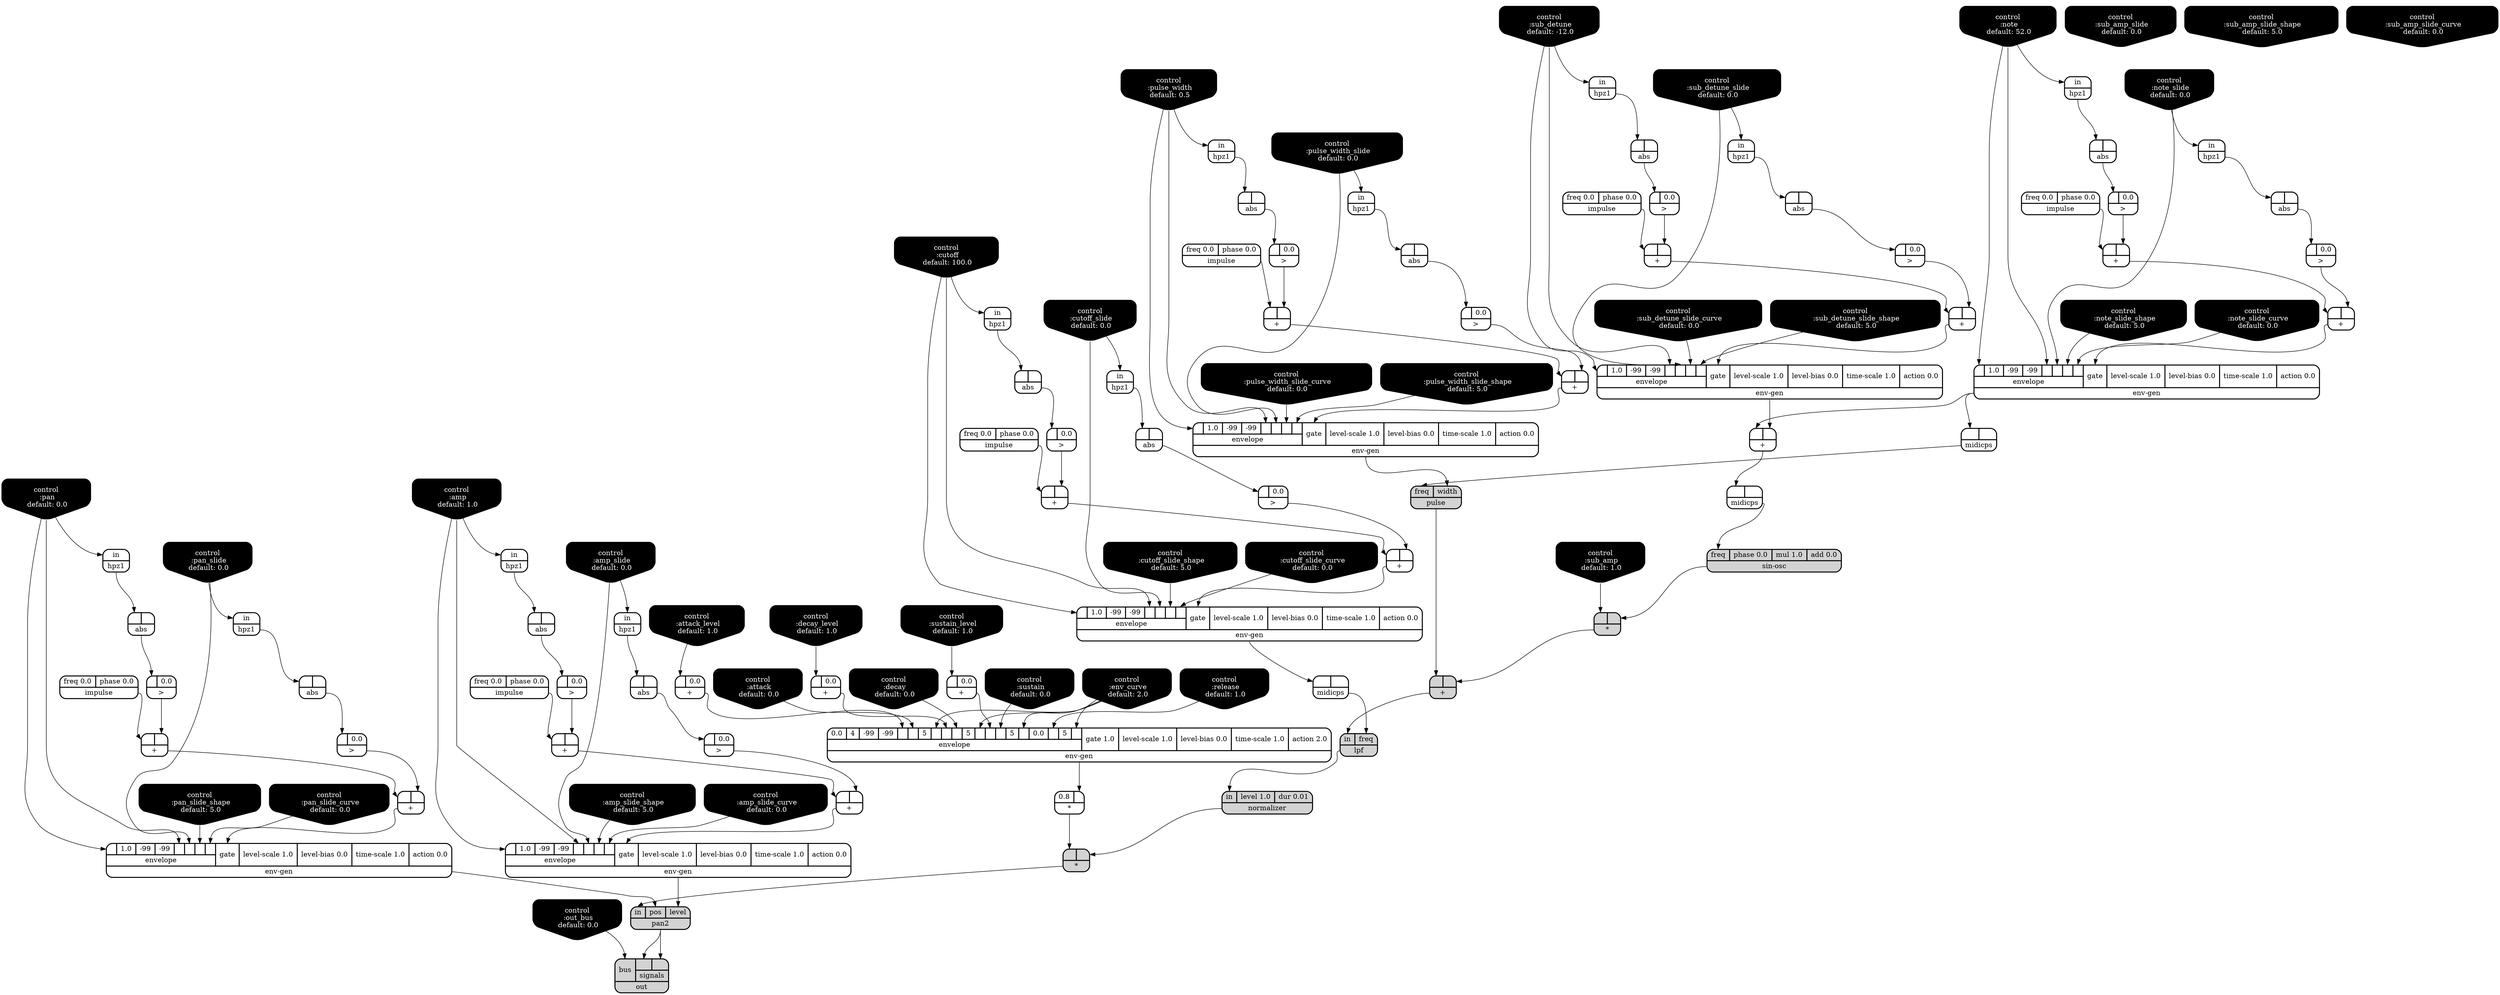 digraph synthdef {
74 [label = "{{ <a> |<b> } |<__UG_NAME__>* }" style="filled, bold, rounded"  shape=record rankdir=LR];
90 [label = "{{ <a> 0.8|<b> } |<__UG_NAME__>* }" style="bold, rounded" shape=record rankdir=LR];
92 [label = "{{ <a> |<b> } |<__UG_NAME__>* }" style="filled, bold, rounded"  shape=record rankdir=LR];
47 [label = "{{ <a> |<b> } |<__UG_NAME__>+ }" style="bold, rounded" shape=record rankdir=LR];
49 [label = "{{ <a> |<b> } |<__UG_NAME__>+ }" style="bold, rounded" shape=record rankdir=LR];
56 [label = "{{ <a> |<b> } |<__UG_NAME__>+ }" style="bold, rounded" shape=record rankdir=LR];
60 [label = "{{ <a> |<b> } |<__UG_NAME__>+ }" style="bold, rounded" shape=record rankdir=LR];
67 [label = "{{ <a> |<b> } |<__UG_NAME__>+ }" style="bold, rounded" shape=record rankdir=LR];
69 [label = "{{ <a> |<b> } |<__UG_NAME__>+ }" style="bold, rounded" shape=record rankdir=LR];
71 [label = "{{ <a> |<b> } |<__UG_NAME__>+ }" style="bold, rounded" shape=record rankdir=LR];
75 [label = "{{ <a> |<b> } |<__UG_NAME__>+ }" style="filled, bold, rounded"  shape=record rankdir=LR];
78 [label = "{{ <a> |<b> } |<__UG_NAME__>+ }" style="bold, rounded" shape=record rankdir=LR];
82 [label = "{{ <a> |<b> } |<__UG_NAME__>+ }" style="bold, rounded" shape=record rankdir=LR];
86 [label = "{{ <a> |<b> 0.0} |<__UG_NAME__>+ }" style="bold, rounded" shape=record rankdir=LR];
87 [label = "{{ <a> |<b> 0.0} |<__UG_NAME__>+ }" style="bold, rounded" shape=record rankdir=LR];
88 [label = "{{ <a> |<b> 0.0} |<__UG_NAME__>+ }" style="bold, rounded" shape=record rankdir=LR];
97 [label = "{{ <a> |<b> } |<__UG_NAME__>+ }" style="bold, rounded" shape=record rankdir=LR];
101 [label = "{{ <a> |<b> } |<__UG_NAME__>+ }" style="bold, rounded" shape=record rankdir=LR];
107 [label = "{{ <a> |<b> } |<__UG_NAME__>+ }" style="bold, rounded" shape=record rankdir=LR];
111 [label = "{{ <a> |<b> } |<__UG_NAME__>+ }" style="bold, rounded" shape=record rankdir=LR];
46 [label = "{{ <a> |<b> 0.0} |<__UG_NAME__>\> }" style="bold, rounded" shape=record rankdir=LR];
48 [label = "{{ <a> |<b> 0.0} |<__UG_NAME__>\> }" style="bold, rounded" shape=record rankdir=LR];
55 [label = "{{ <a> |<b> 0.0} |<__UG_NAME__>\> }" style="bold, rounded" shape=record rankdir=LR];
59 [label = "{{ <a> |<b> 0.0} |<__UG_NAME__>\> }" style="bold, rounded" shape=record rankdir=LR];
66 [label = "{{ <a> |<b> 0.0} |<__UG_NAME__>\> }" style="bold, rounded" shape=record rankdir=LR];
68 [label = "{{ <a> |<b> 0.0} |<__UG_NAME__>\> }" style="bold, rounded" shape=record rankdir=LR];
77 [label = "{{ <a> |<b> 0.0} |<__UG_NAME__>\> }" style="bold, rounded" shape=record rankdir=LR];
81 [label = "{{ <a> |<b> 0.0} |<__UG_NAME__>\> }" style="bold, rounded" shape=record rankdir=LR];
96 [label = "{{ <a> |<b> 0.0} |<__UG_NAME__>\> }" style="bold, rounded" shape=record rankdir=LR];
100 [label = "{{ <a> |<b> 0.0} |<__UG_NAME__>\> }" style="bold, rounded" shape=record rankdir=LR];
106 [label = "{{ <a> |<b> 0.0} |<__UG_NAME__>\> }" style="bold, rounded" shape=record rankdir=LR];
110 [label = "{{ <a> |<b> 0.0} |<__UG_NAME__>\> }" style="bold, rounded" shape=record rankdir=LR];
38 [label = "{{ <a> |<b> } |<__UG_NAME__>abs }" style="bold, rounded" shape=record rankdir=LR];
40 [label = "{{ <a> |<b> } |<__UG_NAME__>abs }" style="bold, rounded" shape=record rankdir=LR];
42 [label = "{{ <a> |<b> } |<__UG_NAME__>abs }" style="bold, rounded" shape=record rankdir=LR];
45 [label = "{{ <a> |<b> } |<__UG_NAME__>abs }" style="bold, rounded" shape=record rankdir=LR];
54 [label = "{{ <a> |<b> } |<__UG_NAME__>abs }" style="bold, rounded" shape=record rankdir=LR];
58 [label = "{{ <a> |<b> } |<__UG_NAME__>abs }" style="bold, rounded" shape=record rankdir=LR];
65 [label = "{{ <a> |<b> } |<__UG_NAME__>abs }" style="bold, rounded" shape=record rankdir=LR];
80 [label = "{{ <a> |<b> } |<__UG_NAME__>abs }" style="bold, rounded" shape=record rankdir=LR];
95 [label = "{{ <a> |<b> } |<__UG_NAME__>abs }" style="bold, rounded" shape=record rankdir=LR];
99 [label = "{{ <a> |<b> } |<__UG_NAME__>abs }" style="bold, rounded" shape=record rankdir=LR];
105 [label = "{{ <a> |<b> } |<__UG_NAME__>abs }" style="bold, rounded" shape=record rankdir=LR];
109 [label = "{{ <a> |<b> } |<__UG_NAME__>abs }" style="bold, rounded" shape=record rankdir=LR];
0 [label = "control
 :note
 default: 52.0" shape=invhouse style="rounded, filled, bold" fillcolor=black fontcolor=white ]; 
1 [label = "control
 :note_slide
 default: 0.0" shape=invhouse style="rounded, filled, bold" fillcolor=black fontcolor=white ]; 
2 [label = "control
 :note_slide_shape
 default: 5.0" shape=invhouse style="rounded, filled, bold" fillcolor=black fontcolor=white ]; 
3 [label = "control
 :note_slide_curve
 default: 0.0" shape=invhouse style="rounded, filled, bold" fillcolor=black fontcolor=white ]; 
4 [label = "control
 :amp
 default: 1.0" shape=invhouse style="rounded, filled, bold" fillcolor=black fontcolor=white ]; 
5 [label = "control
 :amp_slide
 default: 0.0" shape=invhouse style="rounded, filled, bold" fillcolor=black fontcolor=white ]; 
6 [label = "control
 :amp_slide_shape
 default: 5.0" shape=invhouse style="rounded, filled, bold" fillcolor=black fontcolor=white ]; 
7 [label = "control
 :amp_slide_curve
 default: 0.0" shape=invhouse style="rounded, filled, bold" fillcolor=black fontcolor=white ]; 
8 [label = "control
 :pan
 default: 0.0" shape=invhouse style="rounded, filled, bold" fillcolor=black fontcolor=white ]; 
9 [label = "control
 :pan_slide
 default: 0.0" shape=invhouse style="rounded, filled, bold" fillcolor=black fontcolor=white ]; 
10 [label = "control
 :pan_slide_shape
 default: 5.0" shape=invhouse style="rounded, filled, bold" fillcolor=black fontcolor=white ]; 
11 [label = "control
 :pan_slide_curve
 default: 0.0" shape=invhouse style="rounded, filled, bold" fillcolor=black fontcolor=white ]; 
12 [label = "control
 :attack
 default: 0.0" shape=invhouse style="rounded, filled, bold" fillcolor=black fontcolor=white ]; 
13 [label = "control
 :decay
 default: 0.0" shape=invhouse style="rounded, filled, bold" fillcolor=black fontcolor=white ]; 
14 [label = "control
 :sustain
 default: 0.0" shape=invhouse style="rounded, filled, bold" fillcolor=black fontcolor=white ]; 
15 [label = "control
 :release
 default: 1.0" shape=invhouse style="rounded, filled, bold" fillcolor=black fontcolor=white ]; 
16 [label = "control
 :attack_level
 default: 1.0" shape=invhouse style="rounded, filled, bold" fillcolor=black fontcolor=white ]; 
17 [label = "control
 :decay_level
 default: 1.0" shape=invhouse style="rounded, filled, bold" fillcolor=black fontcolor=white ]; 
18 [label = "control
 :sustain_level
 default: 1.0" shape=invhouse style="rounded, filled, bold" fillcolor=black fontcolor=white ]; 
19 [label = "control
 :env_curve
 default: 2.0" shape=invhouse style="rounded, filled, bold" fillcolor=black fontcolor=white ]; 
20 [label = "control
 :cutoff
 default: 100.0" shape=invhouse style="rounded, filled, bold" fillcolor=black fontcolor=white ]; 
21 [label = "control
 :cutoff_slide
 default: 0.0" shape=invhouse style="rounded, filled, bold" fillcolor=black fontcolor=white ]; 
22 [label = "control
 :cutoff_slide_shape
 default: 5.0" shape=invhouse style="rounded, filled, bold" fillcolor=black fontcolor=white ]; 
23 [label = "control
 :cutoff_slide_curve
 default: 0.0" shape=invhouse style="rounded, filled, bold" fillcolor=black fontcolor=white ]; 
24 [label = "control
 :pulse_width
 default: 0.5" shape=invhouse style="rounded, filled, bold" fillcolor=black fontcolor=white ]; 
25 [label = "control
 :pulse_width_slide
 default: 0.0" shape=invhouse style="rounded, filled, bold" fillcolor=black fontcolor=white ]; 
26 [label = "control
 :pulse_width_slide_shape
 default: 5.0" shape=invhouse style="rounded, filled, bold" fillcolor=black fontcolor=white ]; 
27 [label = "control
 :pulse_width_slide_curve
 default: 0.0" shape=invhouse style="rounded, filled, bold" fillcolor=black fontcolor=white ]; 
28 [label = "control
 :sub_amp
 default: 1.0" shape=invhouse style="rounded, filled, bold" fillcolor=black fontcolor=white ]; 
29 [label = "control
 :sub_amp_slide
 default: 0.0" shape=invhouse style="rounded, filled, bold" fillcolor=black fontcolor=white ]; 
30 [label = "control
 :sub_amp_slide_shape
 default: 5.0" shape=invhouse style="rounded, filled, bold" fillcolor=black fontcolor=white ]; 
31 [label = "control
 :sub_amp_slide_curve
 default: 0.0" shape=invhouse style="rounded, filled, bold" fillcolor=black fontcolor=white ]; 
32 [label = "control
 :sub_detune
 default: -12.0" shape=invhouse style="rounded, filled, bold" fillcolor=black fontcolor=white ]; 
33 [label = "control
 :sub_detune_slide
 default: 0.0" shape=invhouse style="rounded, filled, bold" fillcolor=black fontcolor=white ]; 
34 [label = "control
 :sub_detune_slide_shape
 default: 5.0" shape=invhouse style="rounded, filled, bold" fillcolor=black fontcolor=white ]; 
35 [label = "control
 :sub_detune_slide_curve
 default: 0.0" shape=invhouse style="rounded, filled, bold" fillcolor=black fontcolor=white ]; 
36 [label = "control
 :out_bus
 default: 0.0" shape=invhouse style="rounded, filled, bold" fillcolor=black fontcolor=white ]; 
50 [label = "{{ {{<envelope___control___0>|1.0|-99|-99|<envelope___control___4>|<envelope___control___5>|<envelope___control___6>|<envelope___control___7>}|envelope}|<gate> gate|<level____scale> level-scale 1.0|<level____bias> level-bias 0.0|<time____scale> time-scale 1.0|<action> action 0.0} |<__UG_NAME__>env-gen }" style="bold, rounded" shape=record rankdir=LR];
61 [label = "{{ {{<envelope___control___0>|1.0|-99|-99|<envelope___control___4>|<envelope___control___5>|<envelope___control___6>|<envelope___control___7>}|envelope}|<gate> gate|<level____scale> level-scale 1.0|<level____bias> level-bias 0.0|<time____scale> time-scale 1.0|<action> action 0.0} |<__UG_NAME__>env-gen }" style="bold, rounded" shape=record rankdir=LR];
70 [label = "{{ {{<envelope___control___0>|1.0|-99|-99|<envelope___control___4>|<envelope___control___5>|<envelope___control___6>|<envelope___control___7>}|envelope}|<gate> gate|<level____scale> level-scale 1.0|<level____bias> level-bias 0.0|<time____scale> time-scale 1.0|<action> action 0.0} |<__UG_NAME__>env-gen }" style="bold, rounded" shape=record rankdir=LR];
83 [label = "{{ {{<envelope___control___0>|1.0|-99|-99|<envelope___control___4>|<envelope___control___5>|<envelope___control___6>|<envelope___control___7>}|envelope}|<gate> gate|<level____scale> level-scale 1.0|<level____bias> level-bias 0.0|<time____scale> time-scale 1.0|<action> action 0.0} |<__UG_NAME__>env-gen }" style="bold, rounded" shape=record rankdir=LR];
89 [label = "{{ {{0.0|4|-99|-99|<envelope___binary____op____u____gen___4>|<envelope___control___5>|5|<envelope___control___7>|<envelope___binary____op____u____gen___8>|<envelope___control___9>|5|<envelope___control___11>|<envelope___binary____op____u____gen___12>|<envelope___control___13>|5|<envelope___control___15>|0.0|<envelope___control___17>|5|<envelope___control___19>}|envelope}|<gate> gate 1.0|<level____scale> level-scale 1.0|<level____bias> level-bias 0.0|<time____scale> time-scale 1.0|<action> action 2.0} |<__UG_NAME__>env-gen }" style="bold, rounded" shape=record rankdir=LR];
102 [label = "{{ {{<envelope___control___0>|1.0|-99|-99|<envelope___control___4>|<envelope___control___5>|<envelope___control___6>|<envelope___control___7>}|envelope}|<gate> gate|<level____scale> level-scale 1.0|<level____bias> level-bias 0.0|<time____scale> time-scale 1.0|<action> action 0.0} |<__UG_NAME__>env-gen }" style="bold, rounded" shape=record rankdir=LR];
112 [label = "{{ {{<envelope___control___0>|1.0|-99|-99|<envelope___control___4>|<envelope___control___5>|<envelope___control___6>|<envelope___control___7>}|envelope}|<gate> gate|<level____scale> level-scale 1.0|<level____bias> level-bias 0.0|<time____scale> time-scale 1.0|<action> action 0.0} |<__UG_NAME__>env-gen }" style="bold, rounded" shape=record rankdir=LR];
37 [label = "{{ <in> in} |<__UG_NAME__>hpz1 }" style="bold, rounded" shape=record rankdir=LR];
39 [label = "{{ <in> in} |<__UG_NAME__>hpz1 }" style="bold, rounded" shape=record rankdir=LR];
41 [label = "{{ <in> in} |<__UG_NAME__>hpz1 }" style="bold, rounded" shape=record rankdir=LR];
44 [label = "{{ <in> in} |<__UG_NAME__>hpz1 }" style="bold, rounded" shape=record rankdir=LR];
53 [label = "{{ <in> in} |<__UG_NAME__>hpz1 }" style="bold, rounded" shape=record rankdir=LR];
57 [label = "{{ <in> in} |<__UG_NAME__>hpz1 }" style="bold, rounded" shape=record rankdir=LR];
64 [label = "{{ <in> in} |<__UG_NAME__>hpz1 }" style="bold, rounded" shape=record rankdir=LR];
79 [label = "{{ <in> in} |<__UG_NAME__>hpz1 }" style="bold, rounded" shape=record rankdir=LR];
94 [label = "{{ <in> in} |<__UG_NAME__>hpz1 }" style="bold, rounded" shape=record rankdir=LR];
98 [label = "{{ <in> in} |<__UG_NAME__>hpz1 }" style="bold, rounded" shape=record rankdir=LR];
104 [label = "{{ <in> in} |<__UG_NAME__>hpz1 }" style="bold, rounded" shape=record rankdir=LR];
108 [label = "{{ <in> in} |<__UG_NAME__>hpz1 }" style="bold, rounded" shape=record rankdir=LR];
43 [label = "{{ <freq> freq 0.0|<phase> phase 0.0} |<__UG_NAME__>impulse }" style="bold, rounded" shape=record rankdir=LR];
52 [label = "{{ <freq> freq 0.0|<phase> phase 0.0} |<__UG_NAME__>impulse }" style="bold, rounded" shape=record rankdir=LR];
63 [label = "{{ <freq> freq 0.0|<phase> phase 0.0} |<__UG_NAME__>impulse }" style="bold, rounded" shape=record rankdir=LR];
76 [label = "{{ <freq> freq 0.0|<phase> phase 0.0} |<__UG_NAME__>impulse }" style="bold, rounded" shape=record rankdir=LR];
93 [label = "{{ <freq> freq 0.0|<phase> phase 0.0} |<__UG_NAME__>impulse }" style="bold, rounded" shape=record rankdir=LR];
103 [label = "{{ <freq> freq 0.0|<phase> phase 0.0} |<__UG_NAME__>impulse }" style="bold, rounded" shape=record rankdir=LR];
85 [label = "{{ <in> in|<freq> freq} |<__UG_NAME__>lpf }" style="filled, bold, rounded"  shape=record rankdir=LR];
51 [label = "{{ <a> |<b> } |<__UG_NAME__>midicps }" style="bold, rounded" shape=record rankdir=LR];
72 [label = "{{ <a> |<b> } |<__UG_NAME__>midicps }" style="bold, rounded" shape=record rankdir=LR];
84 [label = "{{ <a> |<b> } |<__UG_NAME__>midicps }" style="bold, rounded" shape=record rankdir=LR];
91 [label = "{{ <in> in|<level> level 1.0|<dur> dur 0.01} |<__UG_NAME__>normalizer }" style="filled, bold, rounded"  shape=record rankdir=LR];
114 [label = "{{ <bus> bus|{{<signals___pan2___0>|<signals___pan2___1>}|signals}} |<__UG_NAME__>out }" style="filled, bold, rounded"  shape=record rankdir=LR];
113 [label = "{{ <in> in|<pos> pos|<level> level} |<__UG_NAME__>pan2 }" style="filled, bold, rounded"  shape=record rankdir=LR];
62 [label = "{{ <freq> freq|<width> width} |<__UG_NAME__>pulse }" style="filled, bold, rounded"  shape=record rankdir=LR];
73 [label = "{{ <freq> freq|<phase> phase 0.0|<mul> mul 1.0|<add> add 0.0} |<__UG_NAME__>sin-osc }" style="filled, bold, rounded"  shape=record rankdir=LR];

73:__UG_NAME__ -> 74:b ;
28:__UG_NAME__ -> 74:a ;
89:__UG_NAME__ -> 90:b ;
91:__UG_NAME__ -> 92:b ;
90:__UG_NAME__ -> 92:a ;
46:__UG_NAME__ -> 47:b ;
43:__UG_NAME__ -> 47:a ;
48:__UG_NAME__ -> 49:b ;
47:__UG_NAME__ -> 49:a ;
55:__UG_NAME__ -> 56:b ;
52:__UG_NAME__ -> 56:a ;
59:__UG_NAME__ -> 60:b ;
56:__UG_NAME__ -> 60:a ;
66:__UG_NAME__ -> 67:b ;
63:__UG_NAME__ -> 67:a ;
68:__UG_NAME__ -> 69:b ;
67:__UG_NAME__ -> 69:a ;
70:__UG_NAME__ -> 71:b ;
50:__UG_NAME__ -> 71:a ;
74:__UG_NAME__ -> 75:b ;
62:__UG_NAME__ -> 75:a ;
77:__UG_NAME__ -> 78:b ;
76:__UG_NAME__ -> 78:a ;
81:__UG_NAME__ -> 82:b ;
78:__UG_NAME__ -> 82:a ;
16:__UG_NAME__ -> 86:a ;
17:__UG_NAME__ -> 87:a ;
18:__UG_NAME__ -> 88:a ;
96:__UG_NAME__ -> 97:b ;
93:__UG_NAME__ -> 97:a ;
100:__UG_NAME__ -> 101:b ;
97:__UG_NAME__ -> 101:a ;
106:__UG_NAME__ -> 107:b ;
103:__UG_NAME__ -> 107:a ;
110:__UG_NAME__ -> 111:b ;
107:__UG_NAME__ -> 111:a ;
45:__UG_NAME__ -> 46:a ;
42:__UG_NAME__ -> 48:a ;
54:__UG_NAME__ -> 55:a ;
58:__UG_NAME__ -> 59:a ;
65:__UG_NAME__ -> 66:a ;
40:__UG_NAME__ -> 68:a ;
38:__UG_NAME__ -> 77:a ;
80:__UG_NAME__ -> 81:a ;
95:__UG_NAME__ -> 96:a ;
99:__UG_NAME__ -> 100:a ;
105:__UG_NAME__ -> 106:a ;
109:__UG_NAME__ -> 110:a ;
37:__UG_NAME__ -> 38:a ;
39:__UG_NAME__ -> 40:a ;
41:__UG_NAME__ -> 42:a ;
44:__UG_NAME__ -> 45:a ;
53:__UG_NAME__ -> 54:a ;
57:__UG_NAME__ -> 58:a ;
64:__UG_NAME__ -> 65:a ;
79:__UG_NAME__ -> 80:a ;
94:__UG_NAME__ -> 95:a ;
98:__UG_NAME__ -> 99:a ;
104:__UG_NAME__ -> 105:a ;
108:__UG_NAME__ -> 109:a ;
49:__UG_NAME__ -> 50:gate ;
0:__UG_NAME__ -> 50:envelope___control___0 ;
0:__UG_NAME__ -> 50:envelope___control___4 ;
1:__UG_NAME__ -> 50:envelope___control___5 ;
2:__UG_NAME__ -> 50:envelope___control___6 ;
3:__UG_NAME__ -> 50:envelope___control___7 ;
60:__UG_NAME__ -> 61:gate ;
24:__UG_NAME__ -> 61:envelope___control___0 ;
24:__UG_NAME__ -> 61:envelope___control___4 ;
25:__UG_NAME__ -> 61:envelope___control___5 ;
27:__UG_NAME__ -> 61:envelope___control___6 ;
26:__UG_NAME__ -> 61:envelope___control___7 ;
69:__UG_NAME__ -> 70:gate ;
32:__UG_NAME__ -> 70:envelope___control___0 ;
32:__UG_NAME__ -> 70:envelope___control___4 ;
33:__UG_NAME__ -> 70:envelope___control___5 ;
35:__UG_NAME__ -> 70:envelope___control___6 ;
34:__UG_NAME__ -> 70:envelope___control___7 ;
82:__UG_NAME__ -> 83:gate ;
20:__UG_NAME__ -> 83:envelope___control___0 ;
20:__UG_NAME__ -> 83:envelope___control___4 ;
21:__UG_NAME__ -> 83:envelope___control___5 ;
22:__UG_NAME__ -> 83:envelope___control___6 ;
23:__UG_NAME__ -> 83:envelope___control___7 ;
86:__UG_NAME__ -> 89:envelope___binary____op____u____gen___4 ;
12:__UG_NAME__ -> 89:envelope___control___5 ;
19:__UG_NAME__ -> 89:envelope___control___7 ;
87:__UG_NAME__ -> 89:envelope___binary____op____u____gen___8 ;
13:__UG_NAME__ -> 89:envelope___control___9 ;
19:__UG_NAME__ -> 89:envelope___control___11 ;
88:__UG_NAME__ -> 89:envelope___binary____op____u____gen___12 ;
14:__UG_NAME__ -> 89:envelope___control___13 ;
19:__UG_NAME__ -> 89:envelope___control___15 ;
15:__UG_NAME__ -> 89:envelope___control___17 ;
19:__UG_NAME__ -> 89:envelope___control___19 ;
101:__UG_NAME__ -> 102:gate ;
8:__UG_NAME__ -> 102:envelope___control___0 ;
8:__UG_NAME__ -> 102:envelope___control___4 ;
9:__UG_NAME__ -> 102:envelope___control___5 ;
10:__UG_NAME__ -> 102:envelope___control___6 ;
11:__UG_NAME__ -> 102:envelope___control___7 ;
111:__UG_NAME__ -> 112:gate ;
4:__UG_NAME__ -> 112:envelope___control___0 ;
4:__UG_NAME__ -> 112:envelope___control___4 ;
5:__UG_NAME__ -> 112:envelope___control___5 ;
6:__UG_NAME__ -> 112:envelope___control___6 ;
7:__UG_NAME__ -> 112:envelope___control___7 ;
20:__UG_NAME__ -> 37:in ;
33:__UG_NAME__ -> 39:in ;
1:__UG_NAME__ -> 41:in ;
0:__UG_NAME__ -> 44:in ;
24:__UG_NAME__ -> 53:in ;
25:__UG_NAME__ -> 57:in ;
32:__UG_NAME__ -> 64:in ;
21:__UG_NAME__ -> 79:in ;
8:__UG_NAME__ -> 94:in ;
9:__UG_NAME__ -> 98:in ;
4:__UG_NAME__ -> 104:in ;
5:__UG_NAME__ -> 108:in ;
84:__UG_NAME__ -> 85:freq ;
75:__UG_NAME__ -> 85:in ;
50:__UG_NAME__ -> 51:a ;
71:__UG_NAME__ -> 72:a ;
83:__UG_NAME__ -> 84:a ;
85:__UG_NAME__ -> 91:in ;
113:__UG_NAME__ -> 114:signals___pan2___0 ;
113:__UG_NAME__ -> 114:signals___pan2___1 ;
36:__UG_NAME__ -> 114:bus ;
112:__UG_NAME__ -> 113:level ;
102:__UG_NAME__ -> 113:pos ;
92:__UG_NAME__ -> 113:in ;
61:__UG_NAME__ -> 62:width ;
51:__UG_NAME__ -> 62:freq ;
72:__UG_NAME__ -> 73:freq ;

}